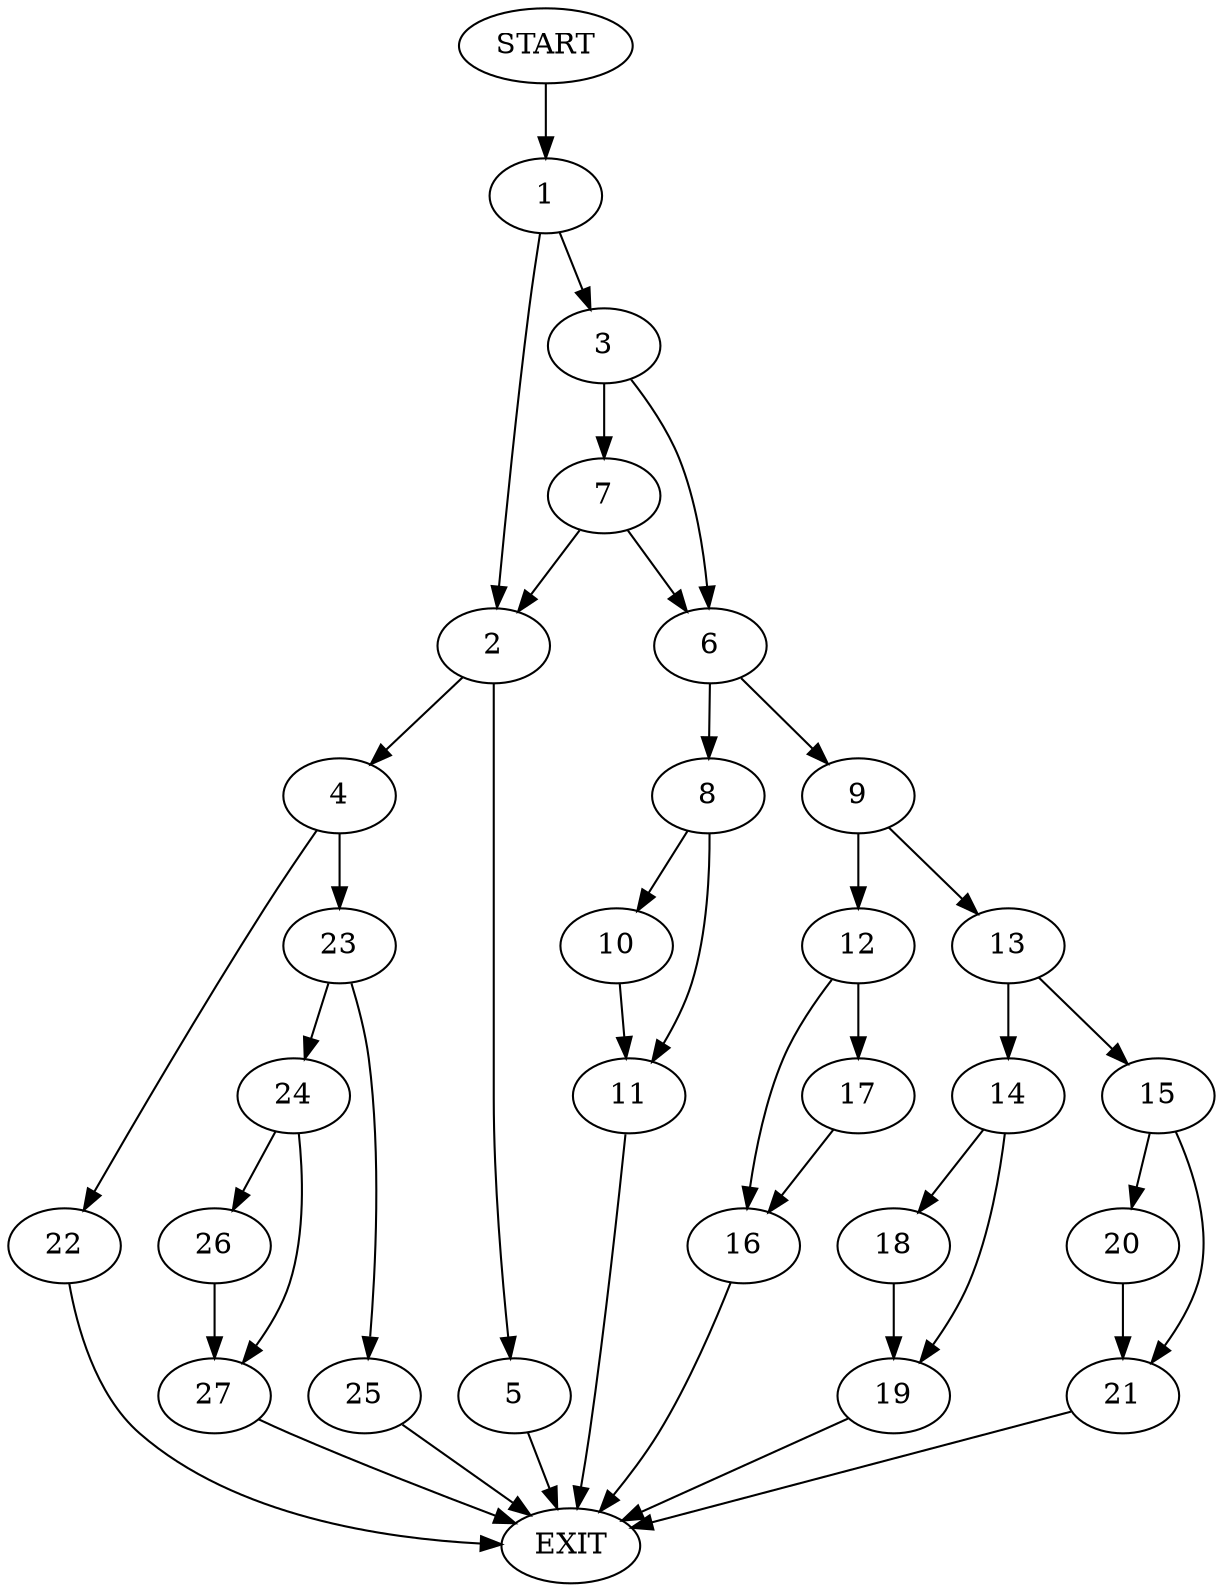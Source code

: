digraph {
0 [label="START"]
28 [label="EXIT"]
0 -> 1
1 -> 2
1 -> 3
2 -> 4
2 -> 5
3 -> 6
3 -> 7
6 -> 8
6 -> 9
7 -> 2
7 -> 6
8 -> 10
8 -> 11
9 -> 12
9 -> 13
10 -> 11
11 -> 28
13 -> 14
13 -> 15
12 -> 16
12 -> 17
14 -> 18
14 -> 19
15 -> 20
15 -> 21
21 -> 28
20 -> 21
18 -> 19
19 -> 28
17 -> 16
16 -> 28
5 -> 28
4 -> 22
4 -> 23
23 -> 24
23 -> 25
22 -> 28
24 -> 26
24 -> 27
25 -> 28
26 -> 27
27 -> 28
}
